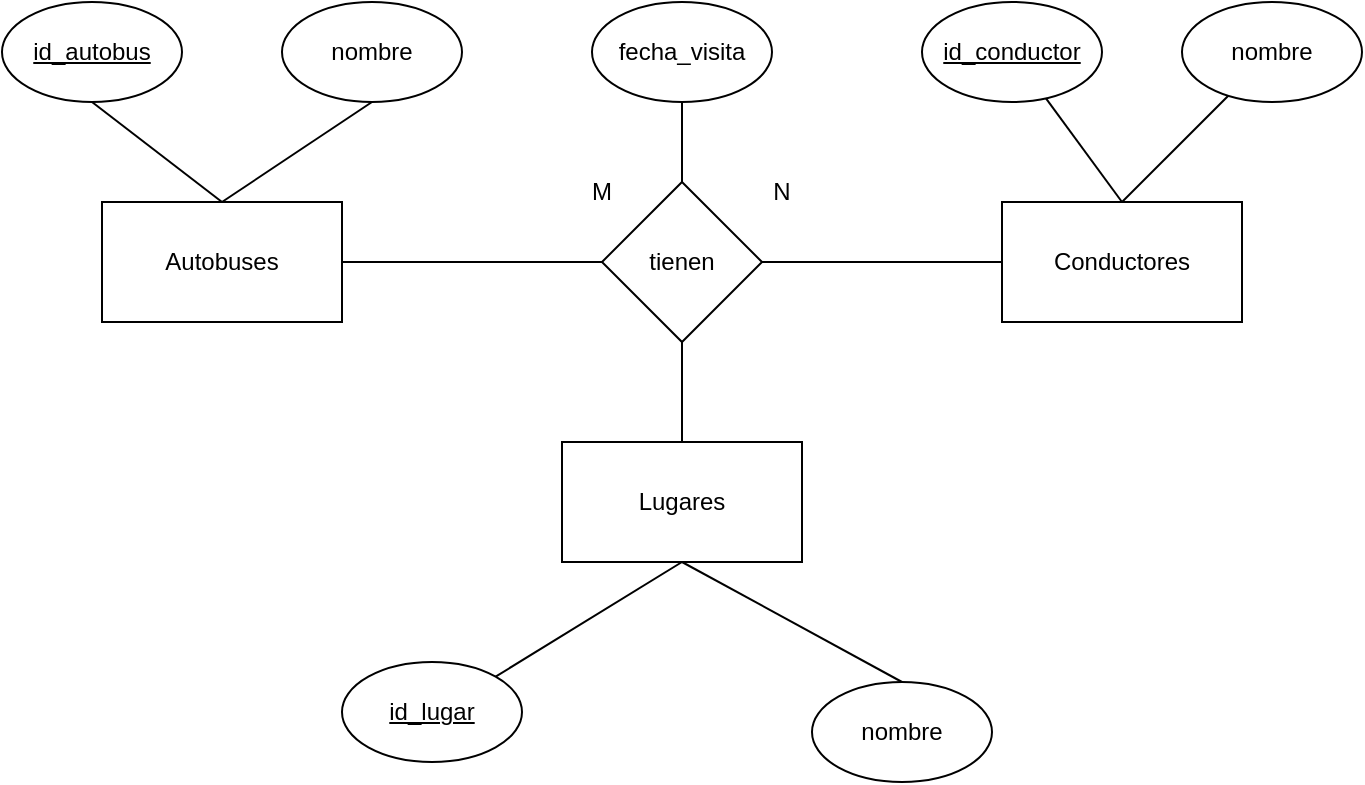 <mxfile version="21.2.6" type="device">
  <diagram name="Page-1" id="z4zL6kmXovDoYoa496pR">
    <mxGraphModel dx="794" dy="438" grid="1" gridSize="10" guides="1" tooltips="1" connect="1" arrows="1" fold="1" page="1" pageScale="1" pageWidth="850" pageHeight="1100" math="0" shadow="0">
      <root>
        <mxCell id="0" />
        <mxCell id="1" parent="0" />
        <mxCell id="6Gmssqx9oleZVVODZhJg-1" value="Autobuses" style="rounded=0;whiteSpace=wrap;html=1;" vertex="1" parent="1">
          <mxGeometry x="100" y="160" width="120" height="60" as="geometry" />
        </mxCell>
        <mxCell id="6Gmssqx9oleZVVODZhJg-2" value="Conductores" style="rounded=0;whiteSpace=wrap;html=1;" vertex="1" parent="1">
          <mxGeometry x="550" y="160" width="120" height="60" as="geometry" />
        </mxCell>
        <mxCell id="6Gmssqx9oleZVVODZhJg-3" value="Lugares" style="rounded=0;whiteSpace=wrap;html=1;" vertex="1" parent="1">
          <mxGeometry x="330" y="280" width="120" height="60" as="geometry" />
        </mxCell>
        <mxCell id="6Gmssqx9oleZVVODZhJg-4" value="&lt;u&gt;id_autobus&lt;/u&gt;" style="ellipse;whiteSpace=wrap;html=1;" vertex="1" parent="1">
          <mxGeometry x="50" y="60" width="90" height="50" as="geometry" />
        </mxCell>
        <mxCell id="6Gmssqx9oleZVVODZhJg-6" value="nombre" style="ellipse;whiteSpace=wrap;html=1;" vertex="1" parent="1">
          <mxGeometry x="190" y="60" width="90" height="50" as="geometry" />
        </mxCell>
        <mxCell id="6Gmssqx9oleZVVODZhJg-8" value="&lt;u&gt;id_conductor&lt;/u&gt;" style="ellipse;whiteSpace=wrap;html=1;" vertex="1" parent="1">
          <mxGeometry x="510" y="60" width="90" height="50" as="geometry" />
        </mxCell>
        <mxCell id="6Gmssqx9oleZVVODZhJg-9" value="nombre" style="ellipse;whiteSpace=wrap;html=1;" vertex="1" parent="1">
          <mxGeometry x="640" y="60" width="90" height="50" as="geometry" />
        </mxCell>
        <mxCell id="6Gmssqx9oleZVVODZhJg-10" value="&lt;u&gt;id_lugar&lt;/u&gt;" style="ellipse;whiteSpace=wrap;html=1;" vertex="1" parent="1">
          <mxGeometry x="220" y="390" width="90" height="50" as="geometry" />
        </mxCell>
        <mxCell id="6Gmssqx9oleZVVODZhJg-11" value="nombre" style="ellipse;whiteSpace=wrap;html=1;" vertex="1" parent="1">
          <mxGeometry x="455" y="400" width="90" height="50" as="geometry" />
        </mxCell>
        <mxCell id="6Gmssqx9oleZVVODZhJg-12" value="fecha_visita" style="ellipse;whiteSpace=wrap;html=1;" vertex="1" parent="1">
          <mxGeometry x="345" y="60" width="90" height="50" as="geometry" />
        </mxCell>
        <mxCell id="6Gmssqx9oleZVVODZhJg-13" value="tienen" style="rhombus;whiteSpace=wrap;html=1;" vertex="1" parent="1">
          <mxGeometry x="350" y="150" width="80" height="80" as="geometry" />
        </mxCell>
        <mxCell id="6Gmssqx9oleZVVODZhJg-29" value="" style="endArrow=none;html=1;rounded=0;exitX=1;exitY=0.5;exitDx=0;exitDy=0;entryX=0;entryY=0.5;entryDx=0;entryDy=0;" edge="1" parent="1" source="6Gmssqx9oleZVVODZhJg-1" target="6Gmssqx9oleZVVODZhJg-13">
          <mxGeometry width="50" height="50" relative="1" as="geometry">
            <mxPoint x="260" y="220" as="sourcePoint" />
            <mxPoint x="310" y="170" as="targetPoint" />
          </mxGeometry>
        </mxCell>
        <mxCell id="6Gmssqx9oleZVVODZhJg-30" value="" style="endArrow=none;html=1;rounded=0;entryX=0;entryY=0.5;entryDx=0;entryDy=0;exitX=1;exitY=0.5;exitDx=0;exitDy=0;" edge="1" parent="1" source="6Gmssqx9oleZVVODZhJg-13" target="6Gmssqx9oleZVVODZhJg-2">
          <mxGeometry width="50" height="50" relative="1" as="geometry">
            <mxPoint x="380" y="260" as="sourcePoint" />
            <mxPoint x="430" y="210" as="targetPoint" />
            <Array as="points" />
          </mxGeometry>
        </mxCell>
        <mxCell id="6Gmssqx9oleZVVODZhJg-31" value="" style="endArrow=none;html=1;rounded=0;exitX=0.5;exitY=0;exitDx=0;exitDy=0;" edge="1" parent="1" source="6Gmssqx9oleZVVODZhJg-2" target="6Gmssqx9oleZVVODZhJg-9">
          <mxGeometry width="50" height="50" relative="1" as="geometry">
            <mxPoint x="585" y="150" as="sourcePoint" />
            <mxPoint x="635" y="100" as="targetPoint" />
          </mxGeometry>
        </mxCell>
        <mxCell id="6Gmssqx9oleZVVODZhJg-32" value="" style="endArrow=none;html=1;rounded=0;entryX=0.5;entryY=0;entryDx=0;entryDy=0;" edge="1" parent="1" source="6Gmssqx9oleZVVODZhJg-8" target="6Gmssqx9oleZVVODZhJg-2">
          <mxGeometry width="50" height="50" relative="1" as="geometry">
            <mxPoint x="570" y="160" as="sourcePoint" />
            <mxPoint x="620" y="110" as="targetPoint" />
          </mxGeometry>
        </mxCell>
        <mxCell id="6Gmssqx9oleZVVODZhJg-33" value="" style="endArrow=none;html=1;rounded=0;exitX=0.5;exitY=0;exitDx=0;exitDy=0;entryX=0.5;entryY=1;entryDx=0;entryDy=0;" edge="1" parent="1" source="6Gmssqx9oleZVVODZhJg-1" target="6Gmssqx9oleZVVODZhJg-6">
          <mxGeometry width="50" height="50" relative="1" as="geometry">
            <mxPoint x="170" y="160" as="sourcePoint" />
            <mxPoint x="220" y="110" as="targetPoint" />
          </mxGeometry>
        </mxCell>
        <mxCell id="6Gmssqx9oleZVVODZhJg-34" value="" style="endArrow=none;html=1;rounded=0;entryX=0.5;entryY=1;entryDx=0;entryDy=0;exitX=0.5;exitY=0;exitDx=0;exitDy=0;" edge="1" parent="1" source="6Gmssqx9oleZVVODZhJg-1" target="6Gmssqx9oleZVVODZhJg-4">
          <mxGeometry width="50" height="50" relative="1" as="geometry">
            <mxPoint x="30" y="190" as="sourcePoint" />
            <mxPoint x="80" y="140" as="targetPoint" />
          </mxGeometry>
        </mxCell>
        <mxCell id="6Gmssqx9oleZVVODZhJg-38" value="" style="endArrow=none;html=1;rounded=0;entryX=0.5;entryY=1;entryDx=0;entryDy=0;exitX=1;exitY=0;exitDx=0;exitDy=0;" edge="1" parent="1" source="6Gmssqx9oleZVVODZhJg-10" target="6Gmssqx9oleZVVODZhJg-3">
          <mxGeometry width="50" height="50" relative="1" as="geometry">
            <mxPoint x="310" y="400" as="sourcePoint" />
            <mxPoint x="360" y="350" as="targetPoint" />
          </mxGeometry>
        </mxCell>
        <mxCell id="6Gmssqx9oleZVVODZhJg-39" value="" style="endArrow=none;html=1;rounded=0;entryX=0.5;entryY=1;entryDx=0;entryDy=0;exitX=0.5;exitY=0;exitDx=0;exitDy=0;" edge="1" parent="1" source="6Gmssqx9oleZVVODZhJg-11" target="6Gmssqx9oleZVVODZhJg-3">
          <mxGeometry width="50" height="50" relative="1" as="geometry">
            <mxPoint x="380" y="260" as="sourcePoint" />
            <mxPoint x="430" y="210" as="targetPoint" />
          </mxGeometry>
        </mxCell>
        <mxCell id="6Gmssqx9oleZVVODZhJg-41" value="N" style="text;html=1;strokeColor=none;fillColor=none;align=center;verticalAlign=middle;whiteSpace=wrap;rounded=0;" vertex="1" parent="1">
          <mxGeometry x="410" y="140" width="60" height="30" as="geometry" />
        </mxCell>
        <mxCell id="6Gmssqx9oleZVVODZhJg-42" value="M" style="text;html=1;strokeColor=none;fillColor=none;align=center;verticalAlign=middle;whiteSpace=wrap;rounded=0;" vertex="1" parent="1">
          <mxGeometry x="320" y="140" width="60" height="30" as="geometry" />
        </mxCell>
        <mxCell id="6Gmssqx9oleZVVODZhJg-45" value="" style="endArrow=none;html=1;rounded=0;entryX=0.5;entryY=1;entryDx=0;entryDy=0;" edge="1" parent="1" source="6Gmssqx9oleZVVODZhJg-3" target="6Gmssqx9oleZVVODZhJg-13">
          <mxGeometry width="50" height="50" relative="1" as="geometry">
            <mxPoint x="380" y="270" as="sourcePoint" />
            <mxPoint x="430" y="220" as="targetPoint" />
          </mxGeometry>
        </mxCell>
        <mxCell id="6Gmssqx9oleZVVODZhJg-46" value="" style="endArrow=none;html=1;rounded=0;entryX=0.5;entryY=1;entryDx=0;entryDy=0;exitX=0.5;exitY=0;exitDx=0;exitDy=0;" edge="1" parent="1" source="6Gmssqx9oleZVVODZhJg-13" target="6Gmssqx9oleZVVODZhJg-12">
          <mxGeometry width="50" height="50" relative="1" as="geometry">
            <mxPoint x="390" y="160" as="sourcePoint" />
            <mxPoint x="430" y="220" as="targetPoint" />
          </mxGeometry>
        </mxCell>
      </root>
    </mxGraphModel>
  </diagram>
</mxfile>
